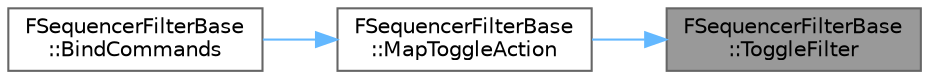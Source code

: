 digraph "FSequencerFilterBase::ToggleFilter"
{
 // INTERACTIVE_SVG=YES
 // LATEX_PDF_SIZE
  bgcolor="transparent";
  edge [fontname=Helvetica,fontsize=10,labelfontname=Helvetica,labelfontsize=10];
  node [fontname=Helvetica,fontsize=10,shape=box,height=0.2,width=0.4];
  rankdir="RL";
  Node1 [id="Node000001",label="FSequencerFilterBase\l::ToggleFilter",height=0.2,width=0.4,color="gray40", fillcolor="grey60", style="filled", fontcolor="black",tooltip=" "];
  Node1 -> Node2 [id="edge1_Node000001_Node000002",dir="back",color="steelblue1",style="solid",tooltip=" "];
  Node2 [id="Node000002",label="FSequencerFilterBase\l::MapToggleAction",height=0.2,width=0.4,color="grey40", fillcolor="white", style="filled",URL="$d2/d17/classFSequencerFilterBase.html#a38d3209aa8951bb4516864f033ea78a4",tooltip=" "];
  Node2 -> Node3 [id="edge2_Node000002_Node000003",dir="back",color="steelblue1",style="solid",tooltip=" "];
  Node3 [id="Node000003",label="FSequencerFilterBase\l::BindCommands",height=0.2,width=0.4,color="grey40", fillcolor="white", style="filled",URL="$d2/d17/classFSequencerFilterBase.html#ad1e310f5741c48eb88e69afe2495f6e8",tooltip=" "];
}
